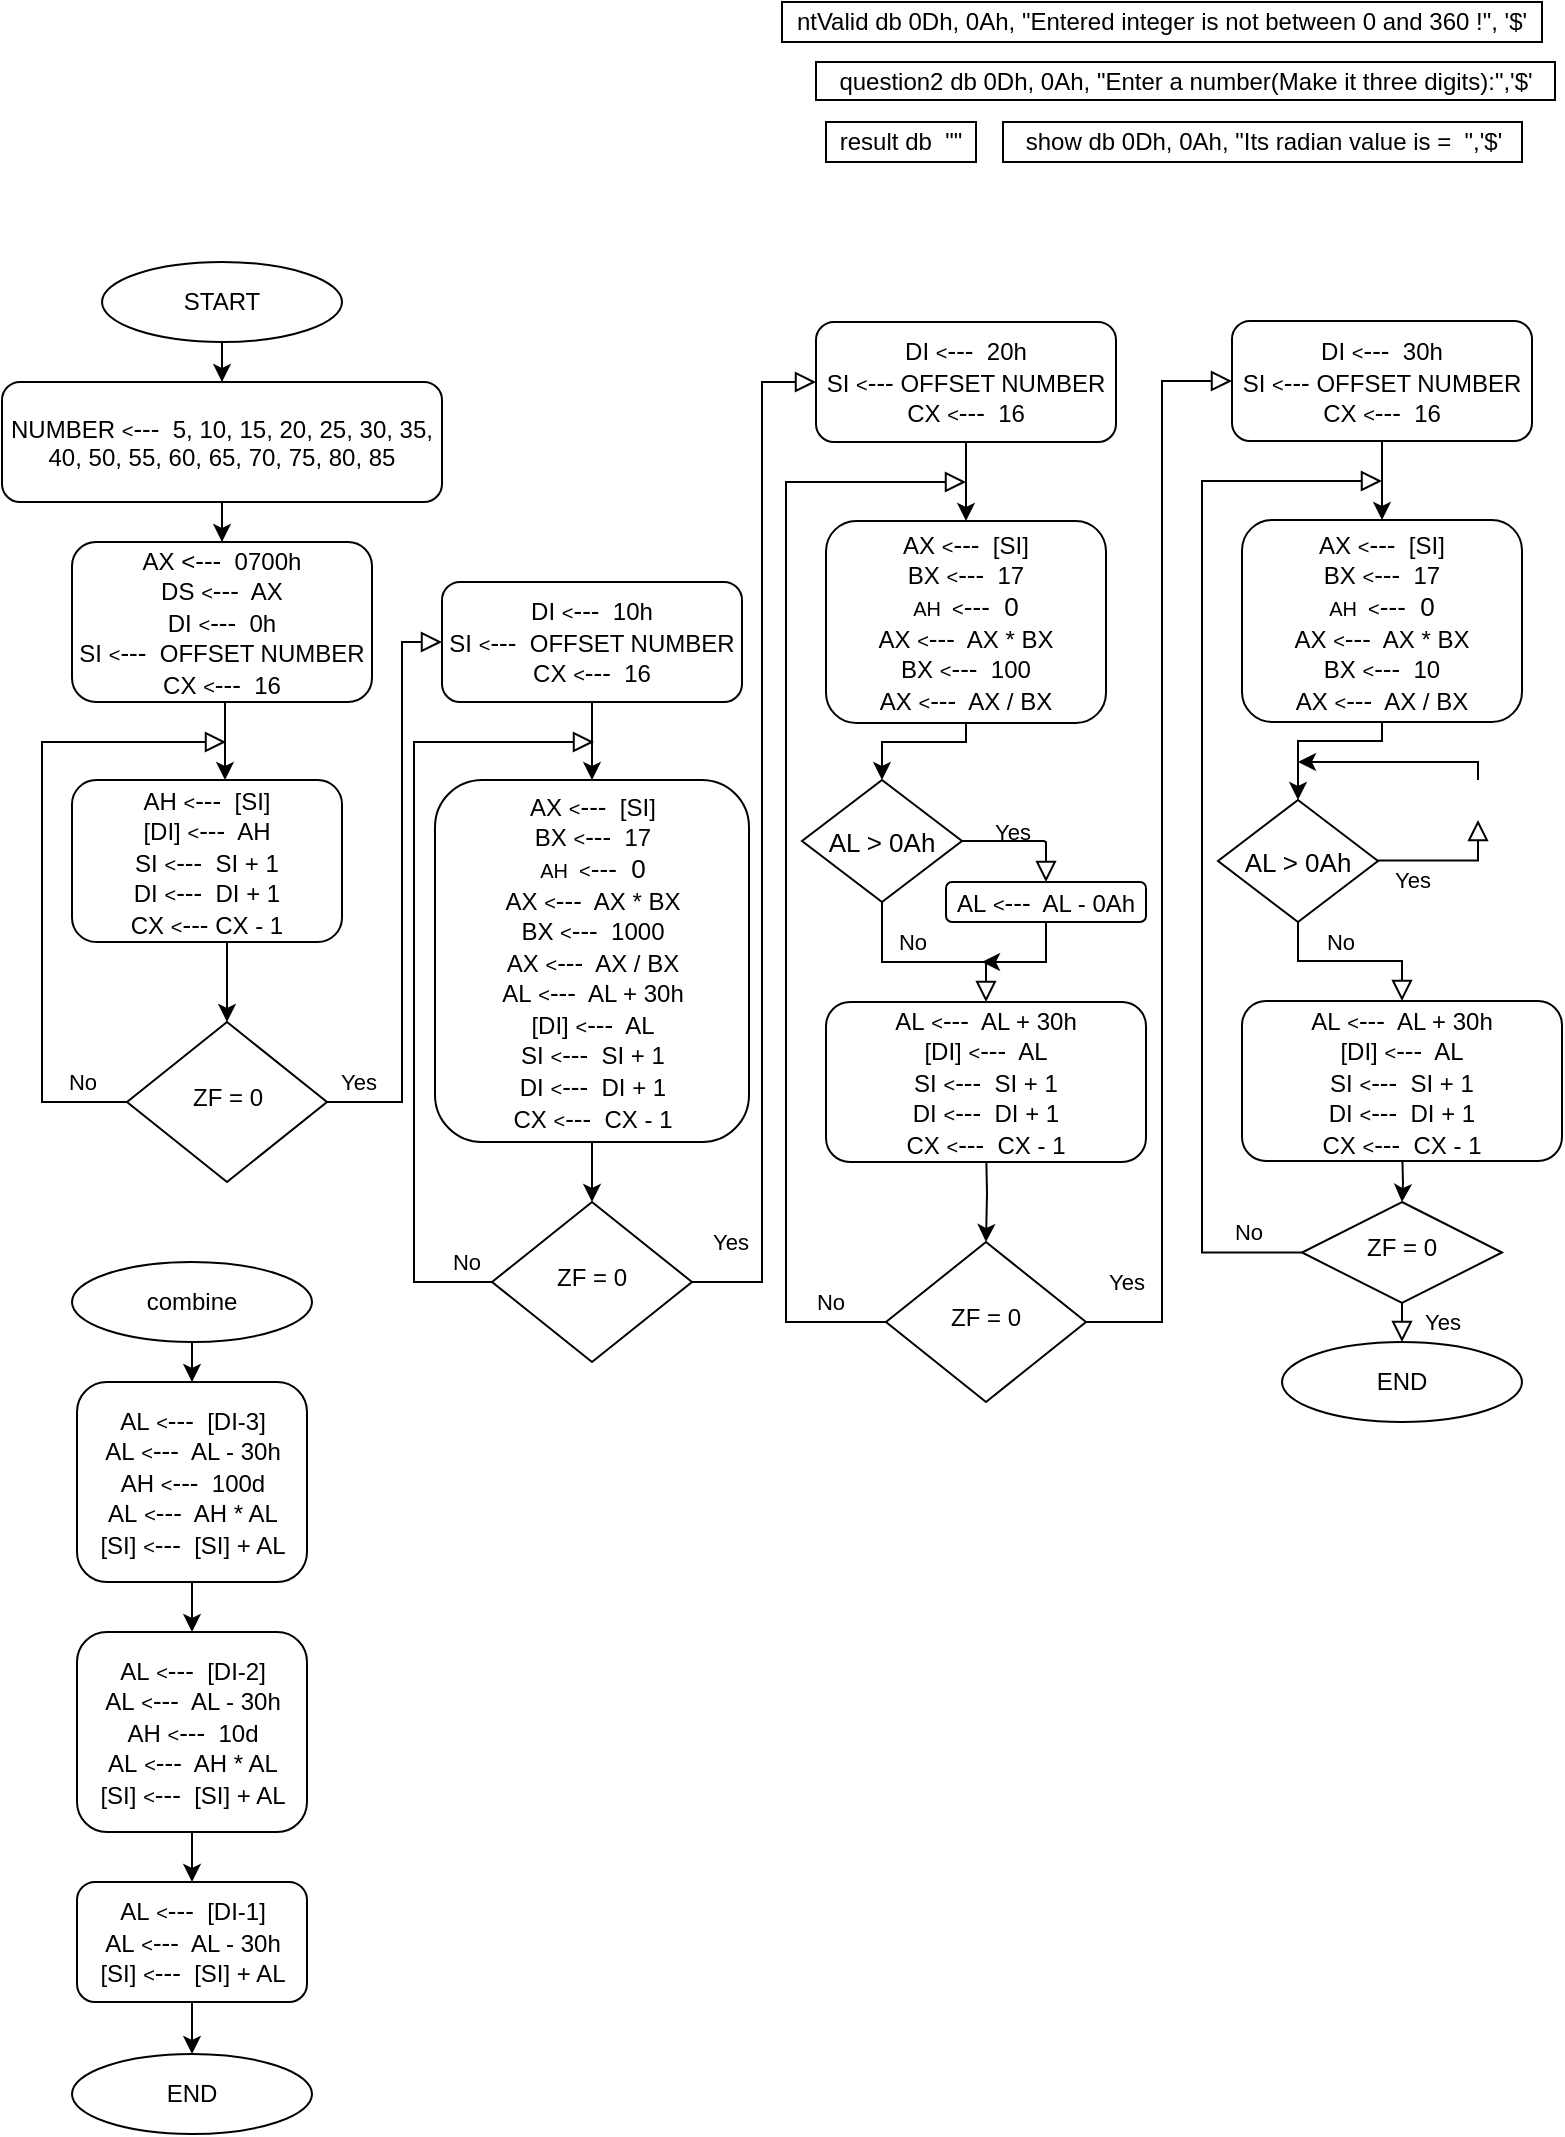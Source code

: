 <mxfile version="18.0.4" type="github">
  <diagram id="C5RBs43oDa-KdzZeNtuy" name="Page-1">
    <mxGraphModel dx="1108" dy="1619" grid="1" gridSize="10" guides="1" tooltips="1" connect="1" arrows="1" fold="1" page="1" pageScale="1" pageWidth="827" pageHeight="1169" math="0" shadow="0">
      <root>
        <mxCell id="WIyWlLk6GJQsqaUBKTNV-0" />
        <mxCell id="WIyWlLk6GJQsqaUBKTNV-1" parent="WIyWlLk6GJQsqaUBKTNV-0" />
        <mxCell id="A8sSo03riaN5_uglDH1m-0" value="" style="edgeStyle=orthogonalEdgeStyle;rounded=0;orthogonalLoop=1;jettySize=auto;html=1;fontSize=12;" parent="WIyWlLk6GJQsqaUBKTNV-1" edge="1">
          <mxGeometry relative="1" as="geometry">
            <mxPoint x="139" y="-800" as="sourcePoint" />
            <mxPoint x="141.5" y="-761" as="targetPoint" />
          </mxGeometry>
        </mxCell>
        <mxCell id="A8sSo03riaN5_uglDH1m-1" value="AX &lt;font&gt;&lt;font style=&quot;font-size: 12px&quot;&gt;&amp;lt;&lt;/font&gt;&lt;span style=&quot;font-size: 13px&quot;&gt;---&lt;/span&gt;&lt;/font&gt;&amp;nbsp; 0700h&lt;br&gt;DS&amp;nbsp;&lt;font style=&quot;font-size: 10px&quot;&gt;&amp;lt;&lt;/font&gt;&lt;font style=&quot;font-size: 13px&quot;&gt;---&lt;/font&gt;&amp;nbsp; AX&lt;br&gt;DI&amp;nbsp;&lt;font style=&quot;font-size: 10px&quot;&gt;&amp;lt;&lt;/font&gt;&lt;font style=&quot;font-size: 13px&quot;&gt;---&lt;/font&gt;&amp;nbsp; 0h&lt;br&gt;SI&amp;nbsp;&lt;font style=&quot;font-size: 10px&quot;&gt;&amp;lt;&lt;/font&gt;&lt;font style=&quot;font-size: 13px&quot;&gt;---&lt;/font&gt;&amp;nbsp; OFFSET NUMBER&lt;br&gt;CX&amp;nbsp;&lt;font style=&quot;font-size: 10px&quot;&gt;&amp;lt;&lt;/font&gt;&lt;font style=&quot;font-size: 13px&quot;&gt;---&lt;/font&gt;&amp;nbsp; 16" style="rounded=1;whiteSpace=wrap;html=1;fontSize=12;glass=0;strokeWidth=1;shadow=0;" parent="WIyWlLk6GJQsqaUBKTNV-1" vertex="1">
          <mxGeometry x="65" y="-880" width="150" height="80" as="geometry" />
        </mxCell>
        <mxCell id="A8sSo03riaN5_uglDH1m-2" value="Yes" style="rounded=0;html=1;jettySize=auto;orthogonalLoop=1;fontSize=11;endArrow=block;endFill=0;endSize=8;strokeWidth=1;shadow=0;labelBackgroundColor=none;edgeStyle=orthogonalEdgeStyle;entryX=0;entryY=0.5;entryDx=0;entryDy=0;" parent="WIyWlLk6GJQsqaUBKTNV-1" source="A8sSo03riaN5_uglDH1m-4" target="A8sSo03riaN5_uglDH1m-14" edge="1">
          <mxGeometry x="-0.892" y="10" relative="1" as="geometry">
            <mxPoint as="offset" />
            <mxPoint x="240" y="-840" as="targetPoint" />
            <Array as="points">
              <mxPoint x="230" y="-600" />
              <mxPoint x="230" y="-830" />
            </Array>
          </mxGeometry>
        </mxCell>
        <mxCell id="A8sSo03riaN5_uglDH1m-3" value="No" style="edgeStyle=orthogonalEdgeStyle;rounded=0;html=1;jettySize=auto;orthogonalLoop=1;fontSize=11;endArrow=block;endFill=0;endSize=8;strokeWidth=1;shadow=0;labelBackgroundColor=none;exitX=0;exitY=0.5;exitDx=0;exitDy=0;" parent="WIyWlLk6GJQsqaUBKTNV-1" source="A8sSo03riaN5_uglDH1m-4" edge="1">
          <mxGeometry x="-0.857" y="-10" relative="1" as="geometry">
            <mxPoint as="offset" />
            <mxPoint x="142" y="-780" as="targetPoint" />
            <Array as="points">
              <mxPoint x="50" y="-600" />
              <mxPoint x="50" y="-780" />
            </Array>
            <mxPoint x="94.5" y="-600" as="sourcePoint" />
          </mxGeometry>
        </mxCell>
        <mxCell id="A8sSo03riaN5_uglDH1m-4" value="ZF = 0" style="rhombus;whiteSpace=wrap;html=1;shadow=0;fontFamily=Helvetica;fontSize=12;align=center;strokeWidth=1;spacing=6;spacingTop=-4;" parent="WIyWlLk6GJQsqaUBKTNV-1" vertex="1">
          <mxGeometry x="92.5" y="-640" width="100" height="80" as="geometry" />
        </mxCell>
        <mxCell id="A8sSo03riaN5_uglDH1m-5" style="edgeStyle=orthogonalEdgeStyle;rounded=0;orthogonalLoop=1;jettySize=auto;html=1;entryX=0.5;entryY=0;entryDx=0;entryDy=0;" parent="WIyWlLk6GJQsqaUBKTNV-1" source="A8sSo03riaN5_uglDH1m-6" target="A8sSo03riaN5_uglDH1m-9" edge="1">
          <mxGeometry relative="1" as="geometry" />
        </mxCell>
        <mxCell id="A8sSo03riaN5_uglDH1m-6" value="START" style="ellipse;whiteSpace=wrap;html=1;" parent="WIyWlLk6GJQsqaUBKTNV-1" vertex="1">
          <mxGeometry x="80" y="-1020" width="120" height="40" as="geometry" />
        </mxCell>
        <mxCell id="A8sSo03riaN5_uglDH1m-7" style="edgeStyle=orthogonalEdgeStyle;rounded=0;orthogonalLoop=1;jettySize=auto;html=1;exitX=0.5;exitY=1;exitDx=0;exitDy=0;fontSize=9;" parent="WIyWlLk6GJQsqaUBKTNV-1" source="A8sSo03riaN5_uglDH1m-1" target="A8sSo03riaN5_uglDH1m-1" edge="1">
          <mxGeometry relative="1" as="geometry" />
        </mxCell>
        <mxCell id="A8sSo03riaN5_uglDH1m-8" style="edgeStyle=orthogonalEdgeStyle;rounded=0;orthogonalLoop=1;jettySize=auto;html=1;entryX=0.5;entryY=0;entryDx=0;entryDy=0;fontSize=9;" parent="WIyWlLk6GJQsqaUBKTNV-1" source="A8sSo03riaN5_uglDH1m-9" target="A8sSo03riaN5_uglDH1m-1" edge="1">
          <mxGeometry relative="1" as="geometry" />
        </mxCell>
        <mxCell id="A8sSo03riaN5_uglDH1m-9" value="NUMBER&amp;nbsp;&lt;font style=&quot;font-size: 10px&quot;&gt;&amp;lt;&lt;/font&gt;&lt;font style=&quot;font-size: 13px&quot;&gt;---&lt;/font&gt;&amp;nbsp; 5, 10, 15, 20, 25, 30, 35, 40, 50, 55, 60, 65, 70, 75, 80, 85" style="rounded=1;whiteSpace=wrap;html=1;fontSize=12;glass=0;strokeWidth=1;shadow=0;" parent="WIyWlLk6GJQsqaUBKTNV-1" vertex="1">
          <mxGeometry x="30" y="-960" width="220" height="60" as="geometry" />
        </mxCell>
        <mxCell id="A8sSo03riaN5_uglDH1m-10" value="" style="edgeStyle=orthogonalEdgeStyle;rounded=0;orthogonalLoop=1;jettySize=auto;html=1;fontSize=12;" parent="WIyWlLk6GJQsqaUBKTNV-1" source="A8sSo03riaN5_uglDH1m-11" edge="1">
          <mxGeometry relative="1" as="geometry">
            <mxPoint x="142.5" y="-640" as="targetPoint" />
            <Array as="points">
              <mxPoint x="140" y="-680" />
              <mxPoint x="140" y="-680" />
            </Array>
          </mxGeometry>
        </mxCell>
        <mxCell id="A8sSo03riaN5_uglDH1m-11" value="AH&amp;nbsp;&lt;font style=&quot;font-size: 10px&quot;&gt;&amp;lt;&lt;/font&gt;&lt;font style=&quot;font-size: 13px&quot;&gt;---&lt;/font&gt;&amp;nbsp; [SI]&lt;br&gt;[DI]&amp;nbsp;&lt;font style=&quot;font-size: 10px&quot;&gt;&amp;lt;&lt;/font&gt;&lt;font style=&quot;font-size: 13px&quot;&gt;---&lt;/font&gt;&amp;nbsp; AH&lt;br&gt;SI&amp;nbsp;&lt;font style=&quot;font-size: 10px&quot;&gt;&amp;lt;&lt;/font&gt;&lt;font style=&quot;font-size: 13px&quot;&gt;---&lt;/font&gt;&amp;nbsp; SI + 1&lt;br&gt;DI&amp;nbsp;&lt;font style=&quot;font-size: 10px&quot;&gt;&amp;lt;&lt;/font&gt;&lt;font style=&quot;font-size: 13px&quot;&gt;---&lt;/font&gt;&amp;nbsp; DI + 1&lt;br&gt;CX&amp;nbsp;&lt;font style=&quot;font-size: 10px&quot;&gt;&amp;lt;&lt;/font&gt;&lt;font style=&quot;font-size: 13px&quot;&gt;---&lt;/font&gt;&amp;nbsp;CX - 1" style="rounded=1;whiteSpace=wrap;html=1;fontSize=12;glass=0;strokeWidth=1;shadow=0;" parent="WIyWlLk6GJQsqaUBKTNV-1" vertex="1">
          <mxGeometry x="65" y="-761" width="135" height="81" as="geometry" />
        </mxCell>
        <mxCell id="A8sSo03riaN5_uglDH1m-12" value="END" style="ellipse;whiteSpace=wrap;html=1;" parent="WIyWlLk6GJQsqaUBKTNV-1" vertex="1">
          <mxGeometry x="670" y="-480" width="120" height="40" as="geometry" />
        </mxCell>
        <mxCell id="A8sSo03riaN5_uglDH1m-13" value="" style="edgeStyle=orthogonalEdgeStyle;rounded=0;orthogonalLoop=1;jettySize=auto;html=1;fontSize=13;" parent="WIyWlLk6GJQsqaUBKTNV-1" source="A8sSo03riaN5_uglDH1m-14" target="A8sSo03riaN5_uglDH1m-20" edge="1">
          <mxGeometry relative="1" as="geometry" />
        </mxCell>
        <mxCell id="A8sSo03riaN5_uglDH1m-14" value="DI&amp;nbsp;&lt;font style=&quot;font-size: 10px&quot;&gt;&amp;lt;&lt;/font&gt;&lt;font style=&quot;font-size: 13px&quot;&gt;---&lt;/font&gt;&amp;nbsp; 10h&lt;br&gt;SI&amp;nbsp;&lt;font style=&quot;font-size: 10px&quot;&gt;&amp;lt;&lt;/font&gt;&lt;font style=&quot;font-size: 13px&quot;&gt;---&lt;/font&gt;&amp;nbsp; OFFSET NUMBER&lt;br&gt;CX&amp;nbsp;&lt;font style=&quot;font-size: 10px&quot;&gt;&amp;lt;&lt;/font&gt;&lt;font style=&quot;font-size: 13px&quot;&gt;---&lt;/font&gt;&amp;nbsp; 16" style="rounded=1;whiteSpace=wrap;html=1;fontSize=12;glass=0;strokeWidth=1;shadow=0;" parent="WIyWlLk6GJQsqaUBKTNV-1" vertex="1">
          <mxGeometry x="250" y="-860" width="150" height="60" as="geometry" />
        </mxCell>
        <mxCell id="A8sSo03riaN5_uglDH1m-15" value="Yes" style="rounded=0;html=1;jettySize=auto;orthogonalLoop=1;fontSize=11;endArrow=block;endFill=0;endSize=8;strokeWidth=1;shadow=0;labelBackgroundColor=none;edgeStyle=orthogonalEdgeStyle;entryX=0;entryY=0.5;entryDx=0;entryDy=0;" parent="WIyWlLk6GJQsqaUBKTNV-1" source="A8sSo03riaN5_uglDH1m-17" target="A8sSo03riaN5_uglDH1m-22" edge="1">
          <mxGeometry x="-0.927" y="20" relative="1" as="geometry">
            <mxPoint as="offset" />
            <mxPoint x="500" y="-950" as="targetPoint" />
            <Array as="points">
              <mxPoint x="410" y="-510" />
              <mxPoint x="410" y="-960" />
            </Array>
          </mxGeometry>
        </mxCell>
        <mxCell id="A8sSo03riaN5_uglDH1m-16" value="No" style="edgeStyle=orthogonalEdgeStyle;rounded=0;html=1;jettySize=auto;orthogonalLoop=1;fontSize=11;endArrow=block;endFill=0;endSize=8;strokeWidth=1;shadow=0;labelBackgroundColor=none;exitX=0;exitY=0.5;exitDx=0;exitDy=0;" parent="WIyWlLk6GJQsqaUBKTNV-1" edge="1">
          <mxGeometry x="-0.903" y="-10" relative="1" as="geometry">
            <mxPoint as="offset" />
            <mxPoint x="326" y="-780" as="targetPoint" />
            <Array as="points">
              <mxPoint x="236" y="-510" />
              <mxPoint x="236" y="-780" />
            </Array>
            <mxPoint x="281.5" y="-510" as="sourcePoint" />
          </mxGeometry>
        </mxCell>
        <mxCell id="A8sSo03riaN5_uglDH1m-17" value="ZF = 0" style="rhombus;whiteSpace=wrap;html=1;shadow=0;fontFamily=Helvetica;fontSize=12;align=center;strokeWidth=1;spacing=6;spacingTop=-4;" parent="WIyWlLk6GJQsqaUBKTNV-1" vertex="1">
          <mxGeometry x="275" y="-550" width="100" height="80" as="geometry" />
        </mxCell>
        <mxCell id="A8sSo03riaN5_uglDH1m-18" style="edgeStyle=orthogonalEdgeStyle;rounded=0;orthogonalLoop=1;jettySize=auto;html=1;exitX=0.5;exitY=1;exitDx=0;exitDy=0;fontSize=9;" parent="WIyWlLk6GJQsqaUBKTNV-1" source="A8sSo03riaN5_uglDH1m-14" target="A8sSo03riaN5_uglDH1m-14" edge="1">
          <mxGeometry relative="1" as="geometry" />
        </mxCell>
        <mxCell id="A8sSo03riaN5_uglDH1m-19" value="" style="edgeStyle=orthogonalEdgeStyle;rounded=0;orthogonalLoop=1;jettySize=auto;html=1;" parent="WIyWlLk6GJQsqaUBKTNV-1" source="A8sSo03riaN5_uglDH1m-20" target="A8sSo03riaN5_uglDH1m-17" edge="1">
          <mxGeometry relative="1" as="geometry" />
        </mxCell>
        <mxCell id="A8sSo03riaN5_uglDH1m-20" value="AX&amp;nbsp;&lt;font style=&quot;font-size: 10px&quot;&gt;&amp;lt;&lt;/font&gt;&lt;font style=&quot;font-size: 13px&quot;&gt;---&lt;/font&gt;&amp;nbsp; [SI]&lt;br&gt;BX&amp;nbsp;&lt;font style=&quot;font-size: 10px&quot;&gt;&amp;lt;&lt;/font&gt;&lt;font style=&quot;font-size: 13px&quot;&gt;---&lt;/font&gt;&amp;nbsp; 17&lt;br&gt;&lt;font style=&quot;font-size: 10px&quot;&gt;AH&amp;nbsp; &amp;lt;&lt;/font&gt;&lt;font style=&quot;font-size: 13px&quot;&gt;---&amp;nbsp; 0&lt;/font&gt;&lt;br&gt;AX&amp;nbsp;&lt;font style=&quot;font-size: 10px&quot;&gt;&amp;lt;&lt;/font&gt;&lt;font style=&quot;font-size: 13px&quot;&gt;---&lt;/font&gt;&amp;nbsp; AX * BX&lt;br&gt;BX&amp;nbsp;&lt;font style=&quot;font-size: 10px&quot;&gt;&amp;lt;&lt;/font&gt;&lt;font style=&quot;font-size: 13px&quot;&gt;---&lt;/font&gt;&amp;nbsp; 1000&lt;br&gt;AX&amp;nbsp;&lt;font style=&quot;font-size: 10px&quot;&gt;&amp;lt;&lt;/font&gt;&lt;font style=&quot;font-size: 13px&quot;&gt;---&lt;/font&gt;&amp;nbsp; AX / BX&lt;br&gt;AL&amp;nbsp;&lt;font style=&quot;font-size: 10px&quot;&gt;&amp;lt;&lt;/font&gt;&lt;font style=&quot;font-size: 13px&quot;&gt;---&lt;/font&gt;&amp;nbsp; AL + 30h&lt;br&gt;[DI]&amp;nbsp;&lt;font style=&quot;font-size: 10px&quot;&gt;&amp;lt;&lt;/font&gt;&lt;font style=&quot;font-size: 13px&quot;&gt;---&lt;/font&gt;&amp;nbsp; AL&lt;br&gt;SI&amp;nbsp;&lt;font style=&quot;font-size: 10px&quot;&gt;&amp;lt;&lt;/font&gt;&lt;font style=&quot;font-size: 13px&quot;&gt;---&lt;/font&gt;&amp;nbsp; SI + 1&lt;br&gt;DI&amp;nbsp;&lt;font style=&quot;font-size: 10px&quot;&gt;&amp;lt;&lt;/font&gt;&lt;font style=&quot;font-size: 13px&quot;&gt;---&lt;/font&gt;&amp;nbsp; DI + 1&lt;br&gt;CX&amp;nbsp;&lt;font style=&quot;font-size: 10px&quot;&gt;&amp;lt;&lt;/font&gt;&lt;font style=&quot;font-size: 13px&quot;&gt;---&lt;/font&gt;&amp;nbsp; CX - 1" style="rounded=1;whiteSpace=wrap;html=1;fontSize=12;glass=0;strokeWidth=1;shadow=0;" parent="WIyWlLk6GJQsqaUBKTNV-1" vertex="1">
          <mxGeometry x="246.5" y="-761" width="157" height="181" as="geometry" />
        </mxCell>
        <mxCell id="A8sSo03riaN5_uglDH1m-21" value="" style="edgeStyle=orthogonalEdgeStyle;rounded=0;orthogonalLoop=1;jettySize=auto;html=1;fontSize=13;" parent="WIyWlLk6GJQsqaUBKTNV-1" source="A8sSo03riaN5_uglDH1m-22" target="A8sSo03riaN5_uglDH1m-28" edge="1">
          <mxGeometry relative="1" as="geometry" />
        </mxCell>
        <mxCell id="A8sSo03riaN5_uglDH1m-22" value="DI&amp;nbsp;&lt;font style=&quot;font-size: 10px&quot;&gt;&amp;lt;&lt;/font&gt;&lt;font style=&quot;font-size: 13px&quot;&gt;---&lt;/font&gt;&amp;nbsp; 20h&lt;br&gt;SI&amp;nbsp;&lt;font style=&quot;font-size: 10px&quot;&gt;&amp;lt;&lt;/font&gt;&lt;font style=&quot;font-size: 13px&quot;&gt;---&lt;/font&gt;&amp;nbsp;OFFSET NUMBER&lt;br&gt;CX&amp;nbsp;&lt;font style=&quot;font-size: 10px&quot;&gt;&amp;lt;&lt;/font&gt;&lt;font style=&quot;font-size: 13px&quot;&gt;---&lt;/font&gt;&amp;nbsp; 16" style="rounded=1;whiteSpace=wrap;html=1;fontSize=12;glass=0;strokeWidth=1;shadow=0;" parent="WIyWlLk6GJQsqaUBKTNV-1" vertex="1">
          <mxGeometry x="437" y="-990" width="150" height="60" as="geometry" />
        </mxCell>
        <mxCell id="A8sSo03riaN5_uglDH1m-23" value="No" style="edgeStyle=orthogonalEdgeStyle;rounded=0;html=1;jettySize=auto;orthogonalLoop=1;fontSize=11;endArrow=block;endFill=0;endSize=8;strokeWidth=1;shadow=0;labelBackgroundColor=none;exitX=0;exitY=0.5;exitDx=0;exitDy=0;" parent="WIyWlLk6GJQsqaUBKTNV-1" source="A8sSo03riaN5_uglDH1m-24" edge="1">
          <mxGeometry x="-0.9" y="-10" relative="1" as="geometry">
            <mxPoint as="offset" />
            <mxPoint x="512" y="-910" as="targetPoint" />
            <Array as="points">
              <mxPoint x="422" y="-490" />
              <mxPoint x="422" y="-910" />
            </Array>
            <mxPoint x="470" y="-500" as="sourcePoint" />
          </mxGeometry>
        </mxCell>
        <mxCell id="A8sSo03riaN5_uglDH1m-24" value="ZF = 0" style="rhombus;whiteSpace=wrap;html=1;shadow=0;fontFamily=Helvetica;fontSize=12;align=center;strokeWidth=1;spacing=6;spacingTop=-4;" parent="WIyWlLk6GJQsqaUBKTNV-1" vertex="1">
          <mxGeometry x="472.0" y="-530" width="100" height="80" as="geometry" />
        </mxCell>
        <mxCell id="A8sSo03riaN5_uglDH1m-25" style="edgeStyle=orthogonalEdgeStyle;rounded=0;orthogonalLoop=1;jettySize=auto;html=1;exitX=0.5;exitY=1;exitDx=0;exitDy=0;fontSize=9;" parent="WIyWlLk6GJQsqaUBKTNV-1" source="A8sSo03riaN5_uglDH1m-22" target="A8sSo03riaN5_uglDH1m-22" edge="1">
          <mxGeometry relative="1" as="geometry" />
        </mxCell>
        <mxCell id="A8sSo03riaN5_uglDH1m-26" value="" style="edgeStyle=orthogonalEdgeStyle;rounded=0;orthogonalLoop=1;jettySize=auto;html=1;" parent="WIyWlLk6GJQsqaUBKTNV-1" target="A8sSo03riaN5_uglDH1m-24" edge="1">
          <mxGeometry relative="1" as="geometry">
            <mxPoint x="521.98" y="-580" as="sourcePoint" />
          </mxGeometry>
        </mxCell>
        <mxCell id="A8sSo03riaN5_uglDH1m-27" value="" style="edgeStyle=orthogonalEdgeStyle;rounded=0;orthogonalLoop=1;jettySize=auto;html=1;fontSize=13;" parent="WIyWlLk6GJQsqaUBKTNV-1" source="A8sSo03riaN5_uglDH1m-28" target="A8sSo03riaN5_uglDH1m-29" edge="1">
          <mxGeometry relative="1" as="geometry">
            <Array as="points">
              <mxPoint x="512" y="-780" />
              <mxPoint x="470" y="-780" />
            </Array>
          </mxGeometry>
        </mxCell>
        <mxCell id="A8sSo03riaN5_uglDH1m-28" value="AX&amp;nbsp;&lt;font style=&quot;font-size: 10px&quot;&gt;&amp;lt;&lt;/font&gt;&lt;font style=&quot;font-size: 13px&quot;&gt;---&lt;/font&gt;&amp;nbsp; [SI]&lt;br&gt;BX&amp;nbsp;&lt;font style=&quot;font-size: 10px&quot;&gt;&amp;lt;&lt;/font&gt;&lt;font style=&quot;font-size: 13px&quot;&gt;---&lt;/font&gt;&amp;nbsp; 17&lt;br&gt;&lt;font style=&quot;font-size: 10px&quot;&gt;AH&amp;nbsp; &amp;lt;&lt;/font&gt;&lt;font style=&quot;font-size: 13px&quot;&gt;---&amp;nbsp; 0&lt;/font&gt;&lt;br&gt;AX&amp;nbsp;&lt;font style=&quot;font-size: 10px&quot;&gt;&amp;lt;&lt;/font&gt;&lt;font style=&quot;font-size: 13px&quot;&gt;---&lt;/font&gt;&amp;nbsp; AX * BX&lt;br&gt;BX&amp;nbsp;&lt;font style=&quot;font-size: 10px&quot;&gt;&amp;lt;&lt;/font&gt;&lt;font style=&quot;font-size: 13px&quot;&gt;---&lt;/font&gt;&amp;nbsp; 100&lt;br&gt;AX&amp;nbsp;&lt;font style=&quot;font-size: 10px&quot;&gt;&amp;lt;&lt;/font&gt;&lt;font style=&quot;font-size: 13px&quot;&gt;---&lt;/font&gt;&amp;nbsp; AX / BX" style="rounded=1;whiteSpace=wrap;html=1;fontSize=12;glass=0;strokeWidth=1;shadow=0;" parent="WIyWlLk6GJQsqaUBKTNV-1" vertex="1">
          <mxGeometry x="442" y="-890.5" width="140" height="101" as="geometry" />
        </mxCell>
        <mxCell id="A8sSo03riaN5_uglDH1m-29" value="AL &amp;gt; 0Ah" style="rhombus;whiteSpace=wrap;html=1;fontSize=13;" parent="WIyWlLk6GJQsqaUBKTNV-1" vertex="1">
          <mxGeometry x="430" y="-761" width="80" height="61" as="geometry" />
        </mxCell>
        <mxCell id="A8sSo03riaN5_uglDH1m-30" value="&lt;span style=&quot;font-size: 12px&quot;&gt;AL&amp;nbsp;&lt;/span&gt;&lt;font style=&quot;font-size: 10px&quot;&gt;&amp;lt;&lt;/font&gt;&lt;font&gt;---&lt;/font&gt;&lt;span style=&quot;font-size: 12px&quot;&gt;&amp;nbsp; AL + 30h&lt;/span&gt;&lt;br style=&quot;font-size: 12px&quot;&gt;&lt;span style=&quot;font-size: 12px&quot;&gt;[DI]&amp;nbsp;&lt;/span&gt;&lt;font style=&quot;font-size: 10px&quot;&gt;&amp;lt;&lt;/font&gt;&lt;font&gt;---&lt;/font&gt;&lt;span style=&quot;font-size: 12px&quot;&gt;&amp;nbsp; AL&lt;/span&gt;&lt;br style=&quot;font-size: 12px&quot;&gt;&lt;span style=&quot;font-size: 12px&quot;&gt;SI&amp;nbsp;&lt;/span&gt;&lt;font style=&quot;font-size: 10px&quot;&gt;&amp;lt;&lt;/font&gt;&lt;font&gt;---&lt;/font&gt;&lt;span style=&quot;font-size: 12px&quot;&gt;&amp;nbsp; SI + 1&lt;/span&gt;&lt;br style=&quot;font-size: 12px&quot;&gt;&lt;span style=&quot;font-size: 12px&quot;&gt;DI&amp;nbsp;&lt;/span&gt;&lt;font style=&quot;font-size: 10px&quot;&gt;&amp;lt;&lt;/font&gt;&lt;font&gt;---&lt;/font&gt;&lt;span style=&quot;font-size: 12px&quot;&gt;&amp;nbsp; DI + 1&lt;/span&gt;&lt;br style=&quot;font-size: 12px&quot;&gt;&lt;span style=&quot;font-size: 12px&quot;&gt;CX&amp;nbsp;&lt;/span&gt;&lt;font style=&quot;font-size: 10px&quot;&gt;&amp;lt;&lt;/font&gt;&lt;font&gt;---&lt;/font&gt;&lt;span style=&quot;font-size: 12px&quot;&gt;&amp;nbsp; CX - 1&lt;/span&gt;" style="rounded=1;whiteSpace=wrap;html=1;fontSize=13;" parent="WIyWlLk6GJQsqaUBKTNV-1" vertex="1">
          <mxGeometry x="442" y="-650" width="160" height="80" as="geometry" />
        </mxCell>
        <mxCell id="A8sSo03riaN5_uglDH1m-31" value="Yes" style="rounded=0;html=1;jettySize=auto;orthogonalLoop=1;fontSize=11;endArrow=block;endFill=0;endSize=8;strokeWidth=1;shadow=0;labelBackgroundColor=none;edgeStyle=orthogonalEdgeStyle;exitX=1;exitY=0.5;exitDx=0;exitDy=0;entryX=0.5;entryY=0;entryDx=0;entryDy=0;" parent="WIyWlLk6GJQsqaUBKTNV-1" source="A8sSo03riaN5_uglDH1m-29" target="A8sSo03riaN5_uglDH1m-34" edge="1">
          <mxGeometry x="-0.2" y="5" relative="1" as="geometry">
            <mxPoint as="offset" />
            <mxPoint x="552" y="-720" as="targetPoint" />
            <Array as="points">
              <mxPoint x="551" y="-731" />
              <mxPoint x="552" y="-730" />
            </Array>
            <mxPoint x="500.001" y="-761.004" as="sourcePoint" />
          </mxGeometry>
        </mxCell>
        <mxCell id="A8sSo03riaN5_uglDH1m-32" value="No" style="edgeStyle=orthogonalEdgeStyle;rounded=0;html=1;jettySize=auto;orthogonalLoop=1;fontSize=11;endArrow=block;endFill=0;endSize=8;strokeWidth=1;shadow=0;labelBackgroundColor=none;exitX=0.5;exitY=1;exitDx=0;exitDy=0;entryX=0.5;entryY=0;entryDx=0;entryDy=0;" parent="WIyWlLk6GJQsqaUBKTNV-1" source="A8sSo03riaN5_uglDH1m-29" target="A8sSo03riaN5_uglDH1m-30" edge="1">
          <mxGeometry x="-0.13" y="10" relative="1" as="geometry">
            <mxPoint as="offset" />
            <mxPoint x="750" y="-860" as="targetPoint" />
            <Array as="points">
              <mxPoint x="470" y="-670" />
              <mxPoint x="522" y="-670" />
            </Array>
            <mxPoint x="660" y="-840" as="sourcePoint" />
          </mxGeometry>
        </mxCell>
        <mxCell id="A8sSo03riaN5_uglDH1m-33" style="edgeStyle=orthogonalEdgeStyle;rounded=0;orthogonalLoop=1;jettySize=auto;html=1;exitX=0.5;exitY=1;exitDx=0;exitDy=0;fontSize=13;" parent="WIyWlLk6GJQsqaUBKTNV-1" source="A8sSo03riaN5_uglDH1m-34" edge="1">
          <mxGeometry relative="1" as="geometry">
            <mxPoint x="520" y="-670" as="targetPoint" />
            <Array as="points">
              <mxPoint x="551" y="-670" />
              <mxPoint x="520" y="-670" />
            </Array>
          </mxGeometry>
        </mxCell>
        <mxCell id="A8sSo03riaN5_uglDH1m-34" value="AL&amp;nbsp;&lt;font style=&quot;font-size: 10px&quot;&gt;&amp;lt;&lt;/font&gt;&lt;font style=&quot;font-size: 13px&quot;&gt;---&lt;/font&gt;&amp;nbsp; AL - 0Ah" style="rounded=1;whiteSpace=wrap;html=1;fontSize=12;glass=0;strokeWidth=1;shadow=0;" parent="WIyWlLk6GJQsqaUBKTNV-1" vertex="1">
          <mxGeometry x="502" y="-710" width="100" height="20" as="geometry" />
        </mxCell>
        <mxCell id="A8sSo03riaN5_uglDH1m-35" value="" style="edgeStyle=orthogonalEdgeStyle;rounded=0;orthogonalLoop=1;jettySize=auto;html=1;fontSize=13;" parent="WIyWlLk6GJQsqaUBKTNV-1" source="A8sSo03riaN5_uglDH1m-36" target="A8sSo03riaN5_uglDH1m-42" edge="1">
          <mxGeometry relative="1" as="geometry" />
        </mxCell>
        <mxCell id="A8sSo03riaN5_uglDH1m-36" value="DI&amp;nbsp;&lt;font style=&quot;font-size: 10px&quot;&gt;&amp;lt;&lt;/font&gt;&lt;font style=&quot;font-size: 13px&quot;&gt;---&lt;/font&gt;&amp;nbsp; 30h&lt;br&gt;SI&amp;nbsp;&lt;font style=&quot;font-size: 10px&quot;&gt;&amp;lt;&lt;/font&gt;&lt;font style=&quot;font-size: 13px&quot;&gt;---&lt;/font&gt;&amp;nbsp;OFFSET NUMBER&lt;br&gt;CX&amp;nbsp;&lt;font style=&quot;font-size: 10px&quot;&gt;&amp;lt;&lt;/font&gt;&lt;font style=&quot;font-size: 13px&quot;&gt;---&lt;/font&gt;&amp;nbsp; 16" style="rounded=1;whiteSpace=wrap;html=1;fontSize=12;glass=0;strokeWidth=1;shadow=0;" parent="WIyWlLk6GJQsqaUBKTNV-1" vertex="1">
          <mxGeometry x="645" y="-990.5" width="150" height="60" as="geometry" />
        </mxCell>
        <mxCell id="A8sSo03riaN5_uglDH1m-37" value="No" style="edgeStyle=orthogonalEdgeStyle;rounded=0;html=1;jettySize=auto;orthogonalLoop=1;fontSize=11;endArrow=block;endFill=0;endSize=8;strokeWidth=1;shadow=0;labelBackgroundColor=none;exitX=0;exitY=0.5;exitDx=0;exitDy=0;" parent="WIyWlLk6GJQsqaUBKTNV-1" edge="1">
          <mxGeometry x="-0.9" y="-10" relative="1" as="geometry">
            <mxPoint as="offset" />
            <mxPoint x="720" y="-910.5" as="targetPoint" />
            <Array as="points">
              <mxPoint x="630" y="-525" />
              <mxPoint x="630" y="-910" />
            </Array>
            <mxPoint x="680" y="-524.75" as="sourcePoint" />
          </mxGeometry>
        </mxCell>
        <mxCell id="A8sSo03riaN5_uglDH1m-38" value="ZF = 0" style="rhombus;whiteSpace=wrap;html=1;shadow=0;fontFamily=Helvetica;fontSize=12;align=center;strokeWidth=1;spacing=6;spacingTop=-4;" parent="WIyWlLk6GJQsqaUBKTNV-1" vertex="1">
          <mxGeometry x="680" y="-550" width="100" height="50.5" as="geometry" />
        </mxCell>
        <mxCell id="A8sSo03riaN5_uglDH1m-39" style="edgeStyle=orthogonalEdgeStyle;rounded=0;orthogonalLoop=1;jettySize=auto;html=1;exitX=0.5;exitY=1;exitDx=0;exitDy=0;fontSize=9;" parent="WIyWlLk6GJQsqaUBKTNV-1" source="A8sSo03riaN5_uglDH1m-36" target="A8sSo03riaN5_uglDH1m-36" edge="1">
          <mxGeometry relative="1" as="geometry" />
        </mxCell>
        <mxCell id="A8sSo03riaN5_uglDH1m-40" value="" style="edgeStyle=orthogonalEdgeStyle;rounded=0;orthogonalLoop=1;jettySize=auto;html=1;" parent="WIyWlLk6GJQsqaUBKTNV-1" target="A8sSo03riaN5_uglDH1m-38" edge="1">
          <mxGeometry relative="1" as="geometry">
            <mxPoint x="729.98" y="-580.5" as="sourcePoint" />
          </mxGeometry>
        </mxCell>
        <mxCell id="A8sSo03riaN5_uglDH1m-41" value="" style="edgeStyle=orthogonalEdgeStyle;rounded=0;orthogonalLoop=1;jettySize=auto;html=1;fontSize=13;" parent="WIyWlLk6GJQsqaUBKTNV-1" source="A8sSo03riaN5_uglDH1m-42" target="A8sSo03riaN5_uglDH1m-43" edge="1">
          <mxGeometry relative="1" as="geometry">
            <Array as="points">
              <mxPoint x="720" y="-780.5" />
              <mxPoint x="678" y="-780.5" />
            </Array>
          </mxGeometry>
        </mxCell>
        <mxCell id="A8sSo03riaN5_uglDH1m-42" value="AX&amp;nbsp;&lt;font style=&quot;font-size: 10px&quot;&gt;&amp;lt;&lt;/font&gt;&lt;font style=&quot;font-size: 13px&quot;&gt;---&lt;/font&gt;&amp;nbsp; [SI]&lt;br&gt;BX&amp;nbsp;&lt;font style=&quot;font-size: 10px&quot;&gt;&amp;lt;&lt;/font&gt;&lt;font style=&quot;font-size: 13px&quot;&gt;---&lt;/font&gt;&amp;nbsp; 17&lt;br&gt;&lt;font style=&quot;font-size: 10px&quot;&gt;AH&amp;nbsp; &amp;lt;&lt;/font&gt;&lt;font style=&quot;font-size: 13px&quot;&gt;---&amp;nbsp; 0&lt;/font&gt;&lt;br&gt;AX&amp;nbsp;&lt;font style=&quot;font-size: 10px&quot;&gt;&amp;lt;&lt;/font&gt;&lt;font style=&quot;font-size: 13px&quot;&gt;---&lt;/font&gt;&amp;nbsp; AX * BX&lt;br&gt;BX&amp;nbsp;&lt;font style=&quot;font-size: 10px&quot;&gt;&amp;lt;&lt;/font&gt;&lt;font style=&quot;font-size: 13px&quot;&gt;---&lt;/font&gt;&amp;nbsp; 10&lt;br&gt;AX&amp;nbsp;&lt;font style=&quot;font-size: 10px&quot;&gt;&amp;lt;&lt;/font&gt;&lt;font style=&quot;font-size: 13px&quot;&gt;---&lt;/font&gt;&amp;nbsp; AX / BX" style="rounded=1;whiteSpace=wrap;html=1;fontSize=12;glass=0;strokeWidth=1;shadow=0;" parent="WIyWlLk6GJQsqaUBKTNV-1" vertex="1">
          <mxGeometry x="650" y="-891" width="140" height="101" as="geometry" />
        </mxCell>
        <mxCell id="A8sSo03riaN5_uglDH1m-43" value="AL &amp;gt; 0Ah" style="rhombus;whiteSpace=wrap;html=1;fontSize=13;" parent="WIyWlLk6GJQsqaUBKTNV-1" vertex="1">
          <mxGeometry x="638" y="-751" width="80" height="61" as="geometry" />
        </mxCell>
        <mxCell id="A8sSo03riaN5_uglDH1m-44" value="&lt;span style=&quot;font-size: 12px&quot;&gt;AL&amp;nbsp;&lt;/span&gt;&lt;font style=&quot;font-size: 10px&quot;&gt;&amp;lt;&lt;/font&gt;&lt;font&gt;---&lt;/font&gt;&lt;span style=&quot;font-size: 12px&quot;&gt;&amp;nbsp; AL + 30h&lt;/span&gt;&lt;br style=&quot;font-size: 12px&quot;&gt;&lt;span style=&quot;font-size: 12px&quot;&gt;[DI]&amp;nbsp;&lt;/span&gt;&lt;font style=&quot;font-size: 10px&quot;&gt;&amp;lt;&lt;/font&gt;&lt;font&gt;---&lt;/font&gt;&lt;span style=&quot;font-size: 12px&quot;&gt;&amp;nbsp; AL&lt;/span&gt;&lt;br style=&quot;font-size: 12px&quot;&gt;&lt;span style=&quot;font-size: 12px&quot;&gt;SI&amp;nbsp;&lt;/span&gt;&lt;font style=&quot;font-size: 10px&quot;&gt;&amp;lt;&lt;/font&gt;&lt;font&gt;---&lt;/font&gt;&lt;span style=&quot;font-size: 12px&quot;&gt;&amp;nbsp; SI + 1&lt;/span&gt;&lt;br style=&quot;font-size: 12px&quot;&gt;&lt;span style=&quot;font-size: 12px&quot;&gt;DI&amp;nbsp;&lt;/span&gt;&lt;font style=&quot;font-size: 10px&quot;&gt;&amp;lt;&lt;/font&gt;&lt;font&gt;---&lt;/font&gt;&lt;span style=&quot;font-size: 12px&quot;&gt;&amp;nbsp; DI + 1&lt;/span&gt;&lt;br style=&quot;font-size: 12px&quot;&gt;&lt;span style=&quot;font-size: 12px&quot;&gt;CX&amp;nbsp;&lt;/span&gt;&lt;font style=&quot;font-size: 10px&quot;&gt;&amp;lt;&lt;/font&gt;&lt;font&gt;---&lt;/font&gt;&lt;span style=&quot;font-size: 12px&quot;&gt;&amp;nbsp; CX - 1&lt;/span&gt;" style="rounded=1;whiteSpace=wrap;html=1;fontSize=13;" parent="WIyWlLk6GJQsqaUBKTNV-1" vertex="1">
          <mxGeometry x="650" y="-650.5" width="160" height="80" as="geometry" />
        </mxCell>
        <mxCell id="A8sSo03riaN5_uglDH1m-45" value="Yes" style="rounded=0;html=1;jettySize=auto;orthogonalLoop=1;fontSize=11;endArrow=block;endFill=0;endSize=8;strokeWidth=1;shadow=0;labelBackgroundColor=none;edgeStyle=orthogonalEdgeStyle;exitX=1;exitY=0.5;exitDx=0;exitDy=0;entryX=0.5;entryY=1;entryDx=0;entryDy=0;" parent="WIyWlLk6GJQsqaUBKTNV-1" edge="1">
          <mxGeometry x="-0.517" y="-10" relative="1" as="geometry">
            <mxPoint as="offset" />
            <mxPoint x="768" y="-741" as="targetPoint" />
            <Array as="points">
              <mxPoint x="768" y="-721" />
            </Array>
            <mxPoint x="718" y="-720.75" as="sourcePoint" />
          </mxGeometry>
        </mxCell>
        <mxCell id="A8sSo03riaN5_uglDH1m-46" value="No" style="edgeStyle=orthogonalEdgeStyle;rounded=0;html=1;jettySize=auto;orthogonalLoop=1;fontSize=11;endArrow=block;endFill=0;endSize=8;strokeWidth=1;shadow=0;labelBackgroundColor=none;exitX=0.5;exitY=1;exitDx=0;exitDy=0;entryX=0.5;entryY=0;entryDx=0;entryDy=0;" parent="WIyWlLk6GJQsqaUBKTNV-1" source="A8sSo03riaN5_uglDH1m-43" target="A8sSo03riaN5_uglDH1m-44" edge="1">
          <mxGeometry x="-0.13" y="10" relative="1" as="geometry">
            <mxPoint as="offset" />
            <mxPoint x="958" y="-860.5" as="targetPoint" />
            <Array as="points">
              <mxPoint x="678" y="-670.5" />
              <mxPoint x="730" y="-670.5" />
            </Array>
            <mxPoint x="868" y="-840.5" as="sourcePoint" />
          </mxGeometry>
        </mxCell>
        <mxCell id="A8sSo03riaN5_uglDH1m-47" style="edgeStyle=orthogonalEdgeStyle;rounded=0;orthogonalLoop=1;jettySize=auto;html=1;fontSize=13;" parent="WIyWlLk6GJQsqaUBKTNV-1" edge="1">
          <mxGeometry relative="1" as="geometry">
            <mxPoint x="678" y="-770" as="targetPoint" />
            <mxPoint x="768" y="-761" as="sourcePoint" />
            <Array as="points">
              <mxPoint x="768" y="-770" />
            </Array>
          </mxGeometry>
        </mxCell>
        <mxCell id="A8sSo03riaN5_uglDH1m-48" value="Yes" style="rounded=0;html=1;jettySize=auto;orthogonalLoop=1;fontSize=11;endArrow=block;endFill=0;endSize=8;strokeWidth=1;shadow=0;labelBackgroundColor=none;edgeStyle=orthogonalEdgeStyle;entryX=0;entryY=0.5;entryDx=0;entryDy=0;" parent="WIyWlLk6GJQsqaUBKTNV-1" target="A8sSo03riaN5_uglDH1m-36" edge="1">
          <mxGeometry x="-0.927" y="20" relative="1" as="geometry">
            <mxPoint as="offset" />
            <mxPoint x="634" y="-940" as="targetPoint" />
            <Array as="points">
              <mxPoint x="610" y="-490" />
              <mxPoint x="610" y="-960" />
            </Array>
            <mxPoint x="572.0" y="-490" as="sourcePoint" />
          </mxGeometry>
        </mxCell>
        <mxCell id="A8sSo03riaN5_uglDH1m-49" value="Yes" style="rounded=0;html=1;jettySize=auto;orthogonalLoop=1;fontSize=11;endArrow=block;endFill=0;endSize=8;strokeWidth=1;shadow=0;labelBackgroundColor=none;edgeStyle=orthogonalEdgeStyle;entryX=0.5;entryY=0;entryDx=0;entryDy=0;exitX=0.5;exitY=1;exitDx=0;exitDy=0;" parent="WIyWlLk6GJQsqaUBKTNV-1" source="A8sSo03riaN5_uglDH1m-38" target="A8sSo03riaN5_uglDH1m-12" edge="1">
          <mxGeometry x="-0.026" y="20" relative="1" as="geometry">
            <mxPoint as="offset" />
            <mxPoint x="644" y="-440.0" as="targetPoint" />
            <Array as="points">
              <mxPoint x="730" y="-490" />
              <mxPoint x="730" y="-490" />
            </Array>
            <mxPoint x="602" y="-460.5" as="sourcePoint" />
          </mxGeometry>
        </mxCell>
        <mxCell id="A8sSo03riaN5_uglDH1m-50" value="" style="edgeStyle=orthogonalEdgeStyle;rounded=0;orthogonalLoop=1;jettySize=auto;html=1;" parent="WIyWlLk6GJQsqaUBKTNV-1" source="A8sSo03riaN5_uglDH1m-51" target="A8sSo03riaN5_uglDH1m-53" edge="1">
          <mxGeometry relative="1" as="geometry" />
        </mxCell>
        <mxCell id="A8sSo03riaN5_uglDH1m-51" value="combine" style="ellipse;whiteSpace=wrap;html=1;" parent="WIyWlLk6GJQsqaUBKTNV-1" vertex="1">
          <mxGeometry x="65" y="-520" width="120" height="40" as="geometry" />
        </mxCell>
        <mxCell id="A8sSo03riaN5_uglDH1m-52" value="" style="edgeStyle=orthogonalEdgeStyle;rounded=0;orthogonalLoop=1;jettySize=auto;html=1;" parent="WIyWlLk6GJQsqaUBKTNV-1" source="A8sSo03riaN5_uglDH1m-53" target="A8sSo03riaN5_uglDH1m-55" edge="1">
          <mxGeometry relative="1" as="geometry" />
        </mxCell>
        <mxCell id="A8sSo03riaN5_uglDH1m-53" value="AL&amp;nbsp;&lt;font style=&quot;font-size: 10px&quot;&gt;&amp;lt;&lt;/font&gt;&lt;font style=&quot;font-size: 13px&quot;&gt;---&lt;/font&gt;&amp;nbsp; [DI-3]&lt;br&gt;AL&amp;nbsp;&lt;font style=&quot;font-size: 10px&quot;&gt;&amp;lt;&lt;/font&gt;&lt;font style=&quot;font-size: 13px&quot;&gt;---&lt;/font&gt;&amp;nbsp; AL - 30h&lt;br&gt;AH&amp;nbsp;&lt;font style=&quot;font-size: 10px&quot;&gt;&amp;lt;&lt;/font&gt;&lt;font style=&quot;font-size: 13px&quot;&gt;---&lt;/font&gt;&amp;nbsp; 100d&lt;br&gt;AL&amp;nbsp;&lt;font style=&quot;font-size: 10px&quot;&gt;&amp;lt;&lt;/font&gt;&lt;font style=&quot;font-size: 13px&quot;&gt;---&lt;/font&gt;&amp;nbsp; AH * AL&lt;br&gt;[SI]&amp;nbsp;&lt;font style=&quot;font-size: 10px&quot;&gt;&amp;lt;&lt;/font&gt;&lt;font style=&quot;font-size: 13px&quot;&gt;---&lt;/font&gt;&amp;nbsp; [SI] + AL" style="rounded=1;whiteSpace=wrap;html=1;fontSize=12;glass=0;strokeWidth=1;shadow=0;" parent="WIyWlLk6GJQsqaUBKTNV-1" vertex="1">
          <mxGeometry x="67.5" y="-460" width="115" height="100" as="geometry" />
        </mxCell>
        <mxCell id="A8sSo03riaN5_uglDH1m-54" value="" style="edgeStyle=orthogonalEdgeStyle;rounded=0;orthogonalLoop=1;jettySize=auto;html=1;" parent="WIyWlLk6GJQsqaUBKTNV-1" source="A8sSo03riaN5_uglDH1m-55" target="A8sSo03riaN5_uglDH1m-57" edge="1">
          <mxGeometry relative="1" as="geometry" />
        </mxCell>
        <mxCell id="A8sSo03riaN5_uglDH1m-55" value="AL&amp;nbsp;&lt;font style=&quot;font-size: 10px&quot;&gt;&amp;lt;&lt;/font&gt;&lt;font style=&quot;font-size: 13px&quot;&gt;---&lt;/font&gt;&amp;nbsp; [DI-2]&lt;br&gt;AL&amp;nbsp;&lt;font style=&quot;font-size: 10px&quot;&gt;&amp;lt;&lt;/font&gt;&lt;font style=&quot;font-size: 13px&quot;&gt;---&lt;/font&gt;&amp;nbsp; AL - 30h&lt;br&gt;AH&amp;nbsp;&lt;font style=&quot;font-size: 10px&quot;&gt;&amp;lt;&lt;/font&gt;&lt;font style=&quot;font-size: 13px&quot;&gt;---&lt;/font&gt;&amp;nbsp; 10d&lt;br&gt;AL&amp;nbsp;&lt;font style=&quot;font-size: 10px&quot;&gt;&amp;lt;&lt;/font&gt;&lt;font style=&quot;font-size: 13px&quot;&gt;---&lt;/font&gt;&amp;nbsp; AH * AL&lt;br&gt;[SI]&amp;nbsp;&lt;font style=&quot;font-size: 10px&quot;&gt;&amp;lt;&lt;/font&gt;&lt;font style=&quot;font-size: 13px&quot;&gt;---&lt;/font&gt;&amp;nbsp; [SI] + AL" style="rounded=1;whiteSpace=wrap;html=1;fontSize=12;glass=0;strokeWidth=1;shadow=0;" parent="WIyWlLk6GJQsqaUBKTNV-1" vertex="1">
          <mxGeometry x="67.5" y="-335" width="115" height="100" as="geometry" />
        </mxCell>
        <mxCell id="A8sSo03riaN5_uglDH1m-56" value="" style="edgeStyle=orthogonalEdgeStyle;rounded=0;orthogonalLoop=1;jettySize=auto;html=1;" parent="WIyWlLk6GJQsqaUBKTNV-1" source="A8sSo03riaN5_uglDH1m-57" target="A8sSo03riaN5_uglDH1m-58" edge="1">
          <mxGeometry relative="1" as="geometry" />
        </mxCell>
        <mxCell id="A8sSo03riaN5_uglDH1m-57" value="AL&amp;nbsp;&lt;font style=&quot;font-size: 10px&quot;&gt;&amp;lt;&lt;/font&gt;&lt;font style=&quot;font-size: 13px&quot;&gt;---&lt;/font&gt;&amp;nbsp; [DI-1]&lt;br&gt;AL&amp;nbsp;&lt;font style=&quot;font-size: 10px&quot;&gt;&amp;lt;&lt;/font&gt;&lt;font style=&quot;font-size: 13px&quot;&gt;---&lt;/font&gt;&amp;nbsp; AL - 30h&lt;br&gt;[SI]&amp;nbsp;&lt;font style=&quot;font-size: 10px&quot;&gt;&amp;lt;&lt;/font&gt;&lt;font style=&quot;font-size: 13px&quot;&gt;---&lt;/font&gt;&amp;nbsp; [SI] + AL" style="rounded=1;whiteSpace=wrap;html=1;fontSize=12;glass=0;strokeWidth=1;shadow=0;" parent="WIyWlLk6GJQsqaUBKTNV-1" vertex="1">
          <mxGeometry x="67.5" y="-210" width="115" height="60" as="geometry" />
        </mxCell>
        <mxCell id="A8sSo03riaN5_uglDH1m-58" value="END" style="ellipse;whiteSpace=wrap;html=1;" parent="WIyWlLk6GJQsqaUBKTNV-1" vertex="1">
          <mxGeometry x="65" y="-124" width="120" height="40" as="geometry" />
        </mxCell>
        <mxCell id="A8sSo03riaN5_uglDH1m-59" value="question2 db 0Dh, 0Ah, &quot;Enter a number(Make it three digits):&quot;,&#39;$&#39;" style="rounded=0;whiteSpace=wrap;html=1;" parent="WIyWlLk6GJQsqaUBKTNV-1" vertex="1">
          <mxGeometry x="437" y="-1120" width="369.5" height="19" as="geometry" />
        </mxCell>
        <mxCell id="A8sSo03riaN5_uglDH1m-60" value="show db 0Dh, 0Ah, &quot;Its radian value is =&amp;nbsp; &quot;,&#39;$&#39;" style="rounded=0;whiteSpace=wrap;html=1;" parent="WIyWlLk6GJQsqaUBKTNV-1" vertex="1">
          <mxGeometry x="530.5" y="-1090" width="259.5" height="20" as="geometry" />
        </mxCell>
        <mxCell id="A8sSo03riaN5_uglDH1m-61" value="ntValid db 0Dh, 0Ah, &quot;Entered integer is not between 0 and 360 !&quot;, &#39;$&#39;" style="rounded=0;whiteSpace=wrap;html=1;" parent="WIyWlLk6GJQsqaUBKTNV-1" vertex="1">
          <mxGeometry x="420" y="-1150" width="380" height="20" as="geometry" />
        </mxCell>
        <mxCell id="KCbu1JeTteDKsyK8jzSx-0" value="result db&amp;nbsp; &quot;&quot;" style="rounded=0;whiteSpace=wrap;html=1;" vertex="1" parent="WIyWlLk6GJQsqaUBKTNV-1">
          <mxGeometry x="442" y="-1090" width="75" height="20" as="geometry" />
        </mxCell>
      </root>
    </mxGraphModel>
  </diagram>
</mxfile>
